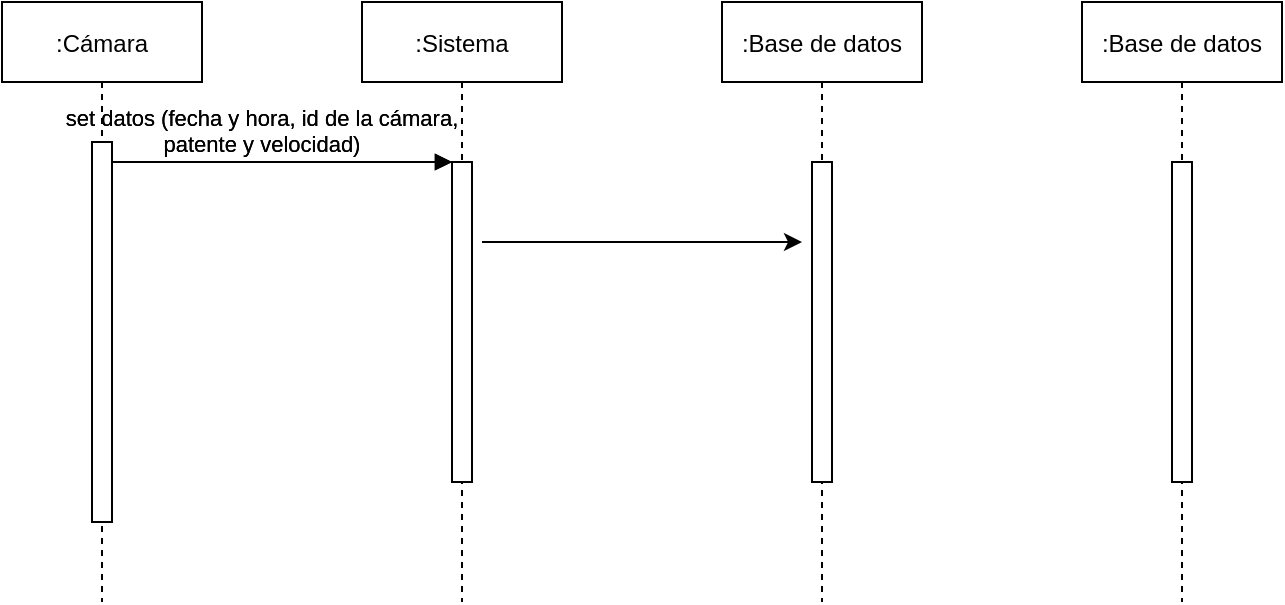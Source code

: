 <mxfile version="20.5.1" type="device"><diagram id="kgpKYQtTHZ0yAKxKKP6v" name="Page-1"><mxGraphModel dx="828" dy="483" grid="1" gridSize="10" guides="1" tooltips="1" connect="1" arrows="1" fold="1" page="1" pageScale="1" pageWidth="850" pageHeight="1100" math="0" shadow="0"><root><mxCell id="0"/><mxCell id="1" parent="0"/><mxCell id="3nuBFxr9cyL0pnOWT2aG-1" value=":Cámara" style="shape=umlLifeline;perimeter=lifelinePerimeter;container=1;collapsible=0;recursiveResize=0;rounded=0;shadow=0;strokeWidth=1;" parent="1" vertex="1"><mxGeometry x="120" y="80" width="100" height="300" as="geometry"/></mxCell><mxCell id="3nuBFxr9cyL0pnOWT2aG-2" value="" style="points=[];perimeter=orthogonalPerimeter;rounded=0;shadow=0;strokeWidth=1;" parent="3nuBFxr9cyL0pnOWT2aG-1" vertex="1"><mxGeometry x="45" y="70" width="10" height="190" as="geometry"/></mxCell><mxCell id="3nuBFxr9cyL0pnOWT2aG-5" value=":Sistema" style="shape=umlLifeline;perimeter=lifelinePerimeter;container=1;collapsible=0;recursiveResize=0;rounded=0;shadow=0;strokeWidth=1;" parent="1" vertex="1"><mxGeometry x="300" y="80" width="100" height="300" as="geometry"/></mxCell><mxCell id="3nuBFxr9cyL0pnOWT2aG-6" value="" style="points=[];perimeter=orthogonalPerimeter;rounded=0;shadow=0;strokeWidth=1;" parent="3nuBFxr9cyL0pnOWT2aG-5" vertex="1"><mxGeometry x="45" y="80" width="10" height="160" as="geometry"/></mxCell><mxCell id="3nuBFxr9cyL0pnOWT2aG-8" value="set datos (fecha y hora, id de la cámara,&#10; patente y velocidad) " style="verticalAlign=bottom;endArrow=block;entryX=0;entryY=0;shadow=0;strokeWidth=1;labelBackgroundColor=none;" parent="1" source="3nuBFxr9cyL0pnOWT2aG-2" target="3nuBFxr9cyL0pnOWT2aG-6" edge="1"><mxGeometry x="-0.118" relative="1" as="geometry"><mxPoint x="275" y="160" as="sourcePoint"/><mxPoint as="offset"/></mxGeometry></mxCell><mxCell id="yiisMTi6iAoU1qkHJJZ1-4" value=":Base de datos" style="shape=umlLifeline;perimeter=lifelinePerimeter;container=1;collapsible=0;recursiveResize=0;rounded=0;shadow=0;strokeWidth=1;" vertex="1" parent="1"><mxGeometry x="480" y="80" width="100" height="300" as="geometry"/></mxCell><mxCell id="yiisMTi6iAoU1qkHJJZ1-5" value="" style="points=[];perimeter=orthogonalPerimeter;rounded=0;shadow=0;strokeWidth=1;" vertex="1" parent="yiisMTi6iAoU1qkHJJZ1-4"><mxGeometry x="45" y="80" width="10" height="160" as="geometry"/></mxCell><mxCell id="yiisMTi6iAoU1qkHJJZ1-6" value=":Base de datos" style="shape=umlLifeline;perimeter=lifelinePerimeter;container=1;collapsible=0;recursiveResize=0;rounded=0;shadow=0;strokeWidth=1;" vertex="1" parent="1"><mxGeometry x="660" y="80" width="100" height="300" as="geometry"/></mxCell><mxCell id="yiisMTi6iAoU1qkHJJZ1-7" value="" style="points=[];perimeter=orthogonalPerimeter;rounded=0;shadow=0;strokeWidth=1;" vertex="1" parent="yiisMTi6iAoU1qkHJJZ1-6"><mxGeometry x="45" y="80" width="10" height="160" as="geometry"/></mxCell><mxCell id="yiisMTi6iAoU1qkHJJZ1-9" value="set datos (fecha y hora, id de la cámara,&#10; patente y velocidad) " style="verticalAlign=bottom;endArrow=block;entryX=0;entryY=0;shadow=0;strokeWidth=1;labelBackgroundColor=none;" edge="1" parent="1" source="3nuBFxr9cyL0pnOWT2aG-2" target="3nuBFxr9cyL0pnOWT2aG-6"><mxGeometry x="-0.118" relative="1" as="geometry"><mxPoint x="175" y="160.0" as="sourcePoint"/><mxPoint x="345" y="160.0" as="targetPoint"/><Array as="points"><mxPoint x="330" y="160"/></Array><mxPoint as="offset"/></mxGeometry></mxCell><mxCell id="yiisMTi6iAoU1qkHJJZ1-12" value="" style="endArrow=classic;html=1;rounded=0;labelBackgroundColor=none;" edge="1" parent="1"><mxGeometry width="50" height="50" relative="1" as="geometry"><mxPoint x="360" y="200" as="sourcePoint"/><mxPoint x="520" y="200" as="targetPoint"/></mxGeometry></mxCell></root></mxGraphModel></diagram></mxfile>